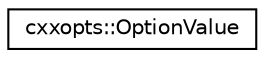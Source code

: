 digraph "Graphical Class Hierarchy"
{
 // LATEX_PDF_SIZE
  edge [fontname="Helvetica",fontsize="10",labelfontname="Helvetica",labelfontsize="10"];
  node [fontname="Helvetica",fontsize="10",shape=record];
  rankdir="LR";
  Node0 [label="cxxopts::OptionValue",height=0.2,width=0.4,color="black", fillcolor="white", style="filled",URL="$classcxxopts_1_1_option_value.html",tooltip=" "];
}
